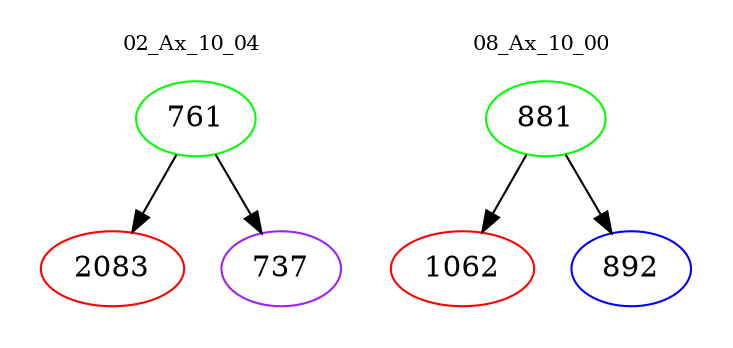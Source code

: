 digraph{
subgraph cluster_0 {
color = white
label = "02_Ax_10_04";
fontsize=10;
T0_761 [label="761", color="green"]
T0_761 -> T0_2083 [color="black"]
T0_2083 [label="2083", color="red"]
T0_761 -> T0_737 [color="black"]
T0_737 [label="737", color="purple"]
}
subgraph cluster_1 {
color = white
label = "08_Ax_10_00";
fontsize=10;
T1_881 [label="881", color="green"]
T1_881 -> T1_1062 [color="black"]
T1_1062 [label="1062", color="red"]
T1_881 -> T1_892 [color="black"]
T1_892 [label="892", color="blue"]
}
}
